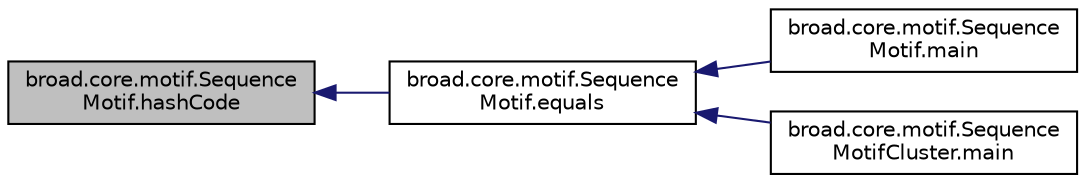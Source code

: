 digraph "broad.core.motif.SequenceMotif.hashCode"
{
  edge [fontname="Helvetica",fontsize="10",labelfontname="Helvetica",labelfontsize="10"];
  node [fontname="Helvetica",fontsize="10",shape=record];
  rankdir="LR";
  Node1 [label="broad.core.motif.Sequence\lMotif.hashCode",height=0.2,width=0.4,color="black", fillcolor="grey75", style="filled" fontcolor="black"];
  Node1 -> Node2 [dir="back",color="midnightblue",fontsize="10",style="solid"];
  Node2 [label="broad.core.motif.Sequence\lMotif.equals",height=0.2,width=0.4,color="black", fillcolor="white", style="filled",URL="$classbroad_1_1core_1_1motif_1_1_sequence_motif.html#aea038650cf2e930ef84d69140a537912"];
  Node2 -> Node3 [dir="back",color="midnightblue",fontsize="10",style="solid"];
  Node3 [label="broad.core.motif.Sequence\lMotif.main",height=0.2,width=0.4,color="black", fillcolor="white", style="filled",URL="$classbroad_1_1core_1_1motif_1_1_sequence_motif.html#a6e112f9e21d5579de3ffa27cc89c8cde"];
  Node2 -> Node4 [dir="back",color="midnightblue",fontsize="10",style="solid"];
  Node4 [label="broad.core.motif.Sequence\lMotifCluster.main",height=0.2,width=0.4,color="black", fillcolor="white", style="filled",URL="$classbroad_1_1core_1_1motif_1_1_sequence_motif_cluster.html#a2c060687fcab431e1aa54196582ead6b"];
}
